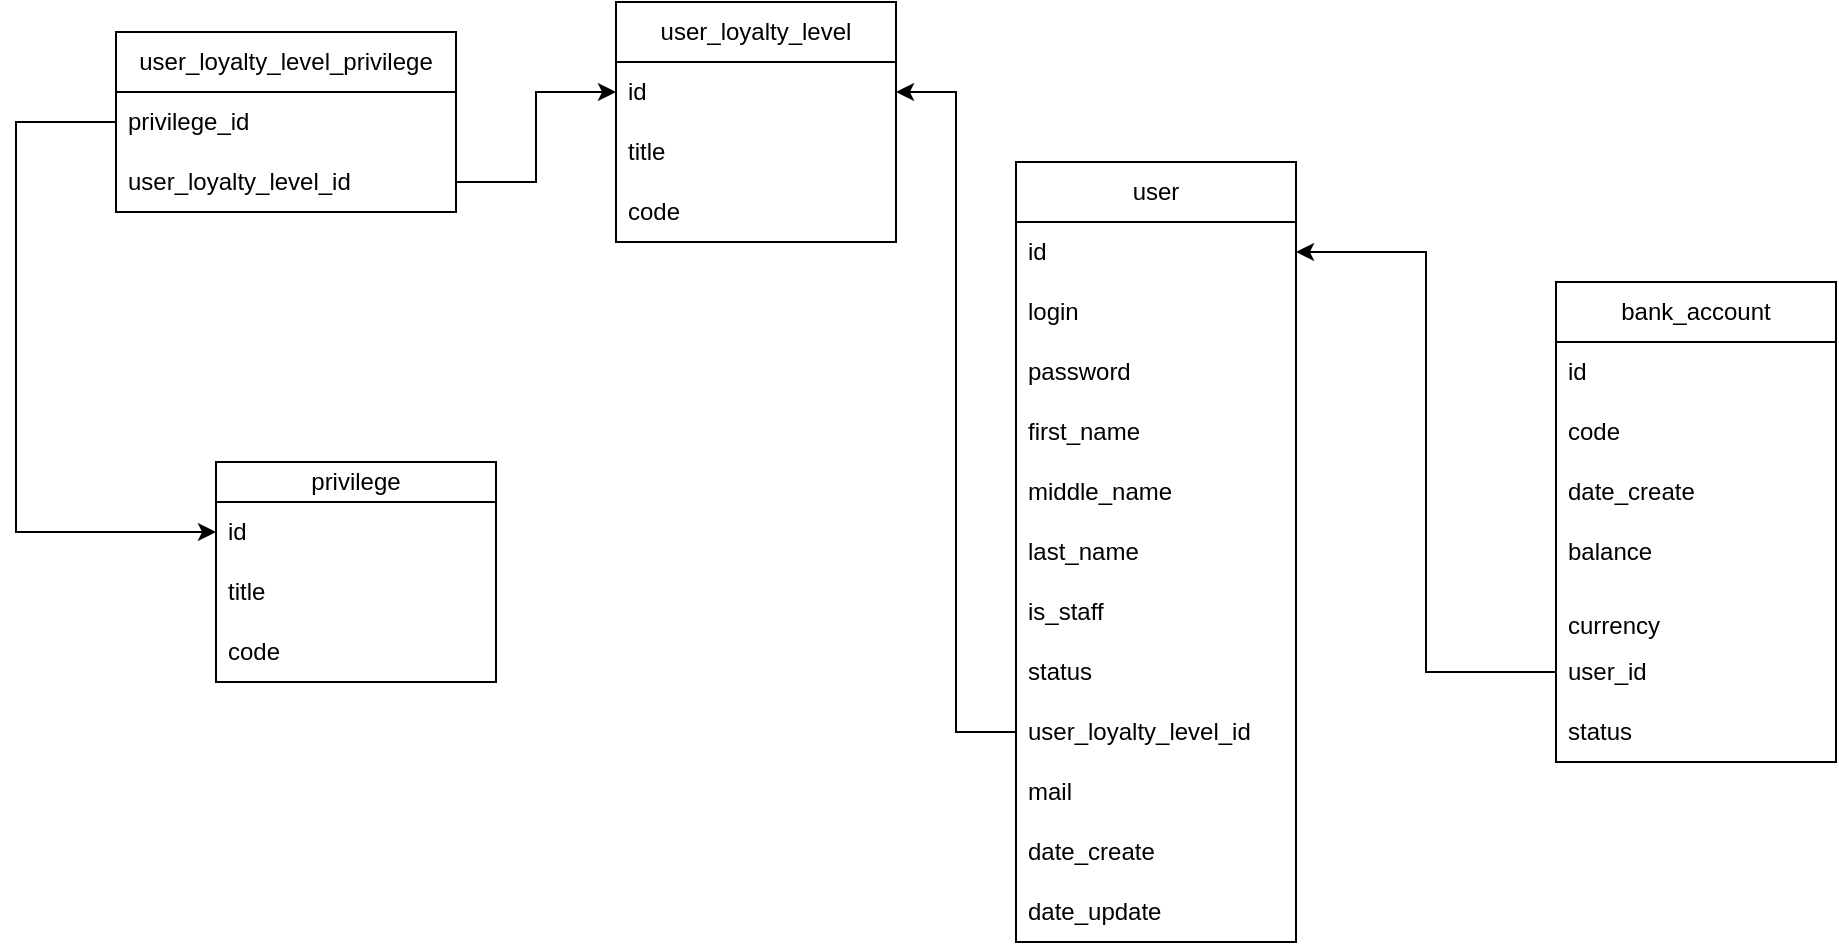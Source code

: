 <mxfile version="24.7.2" type="device" pages="2">
  <diagram name="Страница — 1" id="1LObDf8OYq3ojeHwth0L">
    <mxGraphModel dx="2261" dy="791" grid="1" gridSize="10" guides="1" tooltips="1" connect="1" arrows="1" fold="1" page="1" pageScale="1" pageWidth="827" pageHeight="1169" math="0" shadow="0">
      <root>
        <mxCell id="0" />
        <mxCell id="1" parent="0" />
        <mxCell id="wjzsyZoK2WaysoroHN8t-1" value="user" style="swimlane;fontStyle=0;childLayout=stackLayout;horizontal=1;startSize=30;horizontalStack=0;resizeParent=1;resizeParentMax=0;resizeLast=0;collapsible=1;marginBottom=0;whiteSpace=wrap;html=1;" parent="1" vertex="1">
          <mxGeometry x="330" y="270" width="140" height="390" as="geometry">
            <mxRectangle x="100" y="170" width="60" height="30" as="alternateBounds" />
          </mxGeometry>
        </mxCell>
        <mxCell id="wjzsyZoK2WaysoroHN8t-2" value="id" style="text;strokeColor=none;fillColor=none;align=left;verticalAlign=middle;spacingLeft=4;spacingRight=4;overflow=hidden;points=[[0,0.5],[1,0.5]];portConstraint=eastwest;rotatable=0;whiteSpace=wrap;html=1;" parent="wjzsyZoK2WaysoroHN8t-1" vertex="1">
          <mxGeometry y="30" width="140" height="30" as="geometry" />
        </mxCell>
        <mxCell id="wjzsyZoK2WaysoroHN8t-3" value="login" style="text;strokeColor=none;fillColor=none;align=left;verticalAlign=middle;spacingLeft=4;spacingRight=4;overflow=hidden;points=[[0,0.5],[1,0.5]];portConstraint=eastwest;rotatable=0;whiteSpace=wrap;html=1;" parent="wjzsyZoK2WaysoroHN8t-1" vertex="1">
          <mxGeometry y="60" width="140" height="30" as="geometry" />
        </mxCell>
        <mxCell id="wjzsyZoK2WaysoroHN8t-37" value="password" style="text;strokeColor=none;fillColor=none;align=left;verticalAlign=middle;spacingLeft=4;spacingRight=4;overflow=hidden;points=[[0,0.5],[1,0.5]];portConstraint=eastwest;rotatable=0;whiteSpace=wrap;html=1;" parent="wjzsyZoK2WaysoroHN8t-1" vertex="1">
          <mxGeometry y="90" width="140" height="30" as="geometry" />
        </mxCell>
        <mxCell id="wjzsyZoK2WaysoroHN8t-40" value="first_name" style="text;strokeColor=none;fillColor=none;align=left;verticalAlign=middle;spacingLeft=4;spacingRight=4;overflow=hidden;points=[[0,0.5],[1,0.5]];portConstraint=eastwest;rotatable=0;whiteSpace=wrap;html=1;" parent="wjzsyZoK2WaysoroHN8t-1" vertex="1">
          <mxGeometry y="120" width="140" height="30" as="geometry" />
        </mxCell>
        <mxCell id="wjzsyZoK2WaysoroHN8t-36" value="middle_name" style="text;strokeColor=none;fillColor=none;align=left;verticalAlign=middle;spacingLeft=4;spacingRight=4;overflow=hidden;points=[[0,0.5],[1,0.5]];portConstraint=eastwest;rotatable=0;whiteSpace=wrap;html=1;" parent="wjzsyZoK2WaysoroHN8t-1" vertex="1">
          <mxGeometry y="150" width="140" height="30" as="geometry" />
        </mxCell>
        <mxCell id="wjzsyZoK2WaysoroHN8t-39" value="last_name" style="text;strokeColor=none;fillColor=none;align=left;verticalAlign=middle;spacingLeft=4;spacingRight=4;overflow=hidden;points=[[0,0.5],[1,0.5]];portConstraint=eastwest;rotatable=0;whiteSpace=wrap;html=1;" parent="wjzsyZoK2WaysoroHN8t-1" vertex="1">
          <mxGeometry y="180" width="140" height="30" as="geometry" />
        </mxCell>
        <mxCell id="wjzsyZoK2WaysoroHN8t-43" value="is_staff" style="text;strokeColor=none;fillColor=none;align=left;verticalAlign=middle;spacingLeft=4;spacingRight=4;overflow=hidden;points=[[0,0.5],[1,0.5]];portConstraint=eastwest;rotatable=0;whiteSpace=wrap;html=1;" parent="wjzsyZoK2WaysoroHN8t-1" vertex="1">
          <mxGeometry y="210" width="140" height="30" as="geometry" />
        </mxCell>
        <mxCell id="wjzsyZoK2WaysoroHN8t-44" value="status" style="text;strokeColor=none;fillColor=none;align=left;verticalAlign=middle;spacingLeft=4;spacingRight=4;overflow=hidden;points=[[0,0.5],[1,0.5]];portConstraint=eastwest;rotatable=0;whiteSpace=wrap;html=1;" parent="wjzsyZoK2WaysoroHN8t-1" vertex="1">
          <mxGeometry y="240" width="140" height="30" as="geometry" />
        </mxCell>
        <mxCell id="wjzsyZoK2WaysoroHN8t-45" value="user_loyalty_level_id" style="text;strokeColor=none;fillColor=none;align=left;verticalAlign=middle;spacingLeft=4;spacingRight=4;overflow=hidden;points=[[0,0.5],[1,0.5]];portConstraint=eastwest;rotatable=0;whiteSpace=wrap;html=1;" parent="wjzsyZoK2WaysoroHN8t-1" vertex="1">
          <mxGeometry y="270" width="140" height="30" as="geometry" />
        </mxCell>
        <mxCell id="wjzsyZoK2WaysoroHN8t-4" value="mail" style="text;strokeColor=none;fillColor=none;align=left;verticalAlign=middle;spacingLeft=4;spacingRight=4;overflow=hidden;points=[[0,0.5],[1,0.5]];portConstraint=eastwest;rotatable=0;whiteSpace=wrap;html=1;shadow=1;" parent="wjzsyZoK2WaysoroHN8t-1" vertex="1">
          <mxGeometry y="300" width="140" height="30" as="geometry" />
        </mxCell>
        <mxCell id="wjzsyZoK2WaysoroHN8t-42" value="date_create" style="text;strokeColor=none;fillColor=none;align=left;verticalAlign=middle;spacingLeft=4;spacingRight=4;overflow=hidden;points=[[0,0.5],[1,0.5]];portConstraint=eastwest;rotatable=0;whiteSpace=wrap;html=1;" parent="wjzsyZoK2WaysoroHN8t-1" vertex="1">
          <mxGeometry y="330" width="140" height="30" as="geometry" />
        </mxCell>
        <mxCell id="wjzsyZoK2WaysoroHN8t-35" value="date_update" style="text;strokeColor=none;fillColor=none;align=left;verticalAlign=middle;spacingLeft=4;spacingRight=4;overflow=hidden;points=[[0,0.5],[1,0.5]];portConstraint=eastwest;rotatable=0;whiteSpace=wrap;html=1;" parent="wjzsyZoK2WaysoroHN8t-1" vertex="1">
          <mxGeometry y="360" width="140" height="30" as="geometry" />
        </mxCell>
        <mxCell id="wjzsyZoK2WaysoroHN8t-47" value="user_loyalty_level" style="swimlane;fontStyle=0;childLayout=stackLayout;horizontal=1;startSize=30;horizontalStack=0;resizeParent=1;resizeParentMax=0;resizeLast=0;collapsible=1;marginBottom=0;whiteSpace=wrap;html=1;" parent="1" vertex="1">
          <mxGeometry x="130" y="190" width="140" height="120" as="geometry" />
        </mxCell>
        <mxCell id="wjzsyZoK2WaysoroHN8t-48" value="id" style="text;strokeColor=none;fillColor=none;align=left;verticalAlign=middle;spacingLeft=4;spacingRight=4;overflow=hidden;points=[[0,0.5],[1,0.5]];portConstraint=eastwest;rotatable=0;whiteSpace=wrap;html=1;" parent="wjzsyZoK2WaysoroHN8t-47" vertex="1">
          <mxGeometry y="30" width="140" height="30" as="geometry" />
        </mxCell>
        <mxCell id="wjzsyZoK2WaysoroHN8t-49" value="title" style="text;strokeColor=none;fillColor=none;align=left;verticalAlign=middle;spacingLeft=4;spacingRight=4;overflow=hidden;points=[[0,0.5],[1,0.5]];portConstraint=eastwest;rotatable=0;whiteSpace=wrap;html=1;" parent="wjzsyZoK2WaysoroHN8t-47" vertex="1">
          <mxGeometry y="60" width="140" height="30" as="geometry" />
        </mxCell>
        <mxCell id="wjzsyZoK2WaysoroHN8t-50" value="code" style="text;strokeColor=none;fillColor=none;align=left;verticalAlign=middle;spacingLeft=4;spacingRight=4;overflow=hidden;points=[[0,0.5],[1,0.5]];portConstraint=eastwest;rotatable=0;whiteSpace=wrap;html=1;" parent="wjzsyZoK2WaysoroHN8t-47" vertex="1">
          <mxGeometry y="90" width="140" height="30" as="geometry" />
        </mxCell>
        <mxCell id="wjzsyZoK2WaysoroHN8t-51" style="edgeStyle=orthogonalEdgeStyle;rounded=0;orthogonalLoop=1;jettySize=auto;html=1;" parent="1" source="wjzsyZoK2WaysoroHN8t-45" target="wjzsyZoK2WaysoroHN8t-48" edge="1">
          <mxGeometry relative="1" as="geometry" />
        </mxCell>
        <mxCell id="wjzsyZoK2WaysoroHN8t-52" value="&lt;span style=&quot;white-space-collapse: preserve;&quot; data-src-align=&quot;0:10&quot; class=&quot;EzKURWReUAB5oZgtQNkl&quot;&gt;privilege&lt;/span&gt;" style="swimlane;fontStyle=0;childLayout=stackLayout;horizontal=1;startSize=20;horizontalStack=0;resizeParent=1;resizeParentMax=0;resizeLast=0;collapsible=1;marginBottom=0;whiteSpace=wrap;html=1;" parent="1" vertex="1">
          <mxGeometry x="-70" y="420" width="140" height="110" as="geometry" />
        </mxCell>
        <mxCell id="wjzsyZoK2WaysoroHN8t-53" value="id" style="text;strokeColor=none;fillColor=none;align=left;verticalAlign=middle;spacingLeft=4;spacingRight=4;overflow=hidden;points=[[0,0.5],[1,0.5]];portConstraint=eastwest;rotatable=0;whiteSpace=wrap;html=1;" parent="wjzsyZoK2WaysoroHN8t-52" vertex="1">
          <mxGeometry y="20" width="140" height="30" as="geometry" />
        </mxCell>
        <mxCell id="wjzsyZoK2WaysoroHN8t-54" value="title" style="text;strokeColor=none;fillColor=none;align=left;verticalAlign=middle;spacingLeft=4;spacingRight=4;overflow=hidden;points=[[0,0.5],[1,0.5]];portConstraint=eastwest;rotatable=0;whiteSpace=wrap;html=1;" parent="wjzsyZoK2WaysoroHN8t-52" vertex="1">
          <mxGeometry y="50" width="140" height="30" as="geometry" />
        </mxCell>
        <mxCell id="wjzsyZoK2WaysoroHN8t-55" value="code" style="text;strokeColor=none;fillColor=none;align=left;verticalAlign=middle;spacingLeft=4;spacingRight=4;overflow=hidden;points=[[0,0.5],[1,0.5]];portConstraint=eastwest;rotatable=0;whiteSpace=wrap;html=1;" parent="wjzsyZoK2WaysoroHN8t-52" vertex="1">
          <mxGeometry y="80" width="140" height="30" as="geometry" />
        </mxCell>
        <mxCell id="wjzsyZoK2WaysoroHN8t-56" value="user_loyalty_level_&lt;span style=&quot;white-space-collapse: preserve;&quot; data-src-align=&quot;0:10&quot; class=&quot;EzKURWReUAB5oZgtQNkl&quot;&gt;privilege&lt;/span&gt;" style="swimlane;fontStyle=0;childLayout=stackLayout;horizontal=1;startSize=30;horizontalStack=0;resizeParent=1;resizeParentMax=0;resizeLast=0;collapsible=1;marginBottom=0;whiteSpace=wrap;html=1;" parent="1" vertex="1">
          <mxGeometry x="-120" y="205" width="170" height="90" as="geometry" />
        </mxCell>
        <mxCell id="wjzsyZoK2WaysoroHN8t-57" value="privilege_id" style="text;strokeColor=none;fillColor=none;align=left;verticalAlign=middle;spacingLeft=4;spacingRight=4;overflow=hidden;points=[[0,0.5],[1,0.5]];portConstraint=eastwest;rotatable=0;whiteSpace=wrap;html=1;" parent="wjzsyZoK2WaysoroHN8t-56" vertex="1">
          <mxGeometry y="30" width="170" height="30" as="geometry" />
        </mxCell>
        <mxCell id="wjzsyZoK2WaysoroHN8t-58" value="&lt;span style=&quot;text-align: center;&quot;&gt;user_loyalty_level_id&lt;/span&gt;" style="text;strokeColor=none;fillColor=none;align=left;verticalAlign=middle;spacingLeft=4;spacingRight=4;overflow=hidden;points=[[0,0.5],[1,0.5]];portConstraint=eastwest;rotatable=0;whiteSpace=wrap;html=1;" parent="wjzsyZoK2WaysoroHN8t-56" vertex="1">
          <mxGeometry y="60" width="170" height="30" as="geometry" />
        </mxCell>
        <mxCell id="wjzsyZoK2WaysoroHN8t-61" style="edgeStyle=orthogonalEdgeStyle;rounded=0;orthogonalLoop=1;jettySize=auto;html=1;" parent="1" source="wjzsyZoK2WaysoroHN8t-58" target="wjzsyZoK2WaysoroHN8t-48" edge="1">
          <mxGeometry relative="1" as="geometry" />
        </mxCell>
        <mxCell id="wjzsyZoK2WaysoroHN8t-62" style="edgeStyle=orthogonalEdgeStyle;rounded=0;orthogonalLoop=1;jettySize=auto;html=1;entryX=0;entryY=0.5;entryDx=0;entryDy=0;" parent="1" source="wjzsyZoK2WaysoroHN8t-57" target="wjzsyZoK2WaysoroHN8t-53" edge="1">
          <mxGeometry relative="1" as="geometry">
            <Array as="points">
              <mxPoint x="-170" y="250" />
              <mxPoint x="-170" y="455" />
            </Array>
          </mxGeometry>
        </mxCell>
        <mxCell id="em5o2OUAeFKNhy0fIPjK-1" value="&lt;span style=&quot;white-space-collapse: preserve;&quot; data-src-align=&quot;0:10&quot; class=&quot;EzKURWReUAB5oZgtQNkl&quot;&gt;bank_&lt;/span&gt;&lt;span style=&quot;white-space-collapse: preserve;&quot; data-src-align=&quot;11:4&quot; class=&quot;EzKURWReUAB5oZgtQNkl&quot;&gt;account&lt;/span&gt;" style="swimlane;fontStyle=0;childLayout=stackLayout;horizontal=1;startSize=30;horizontalStack=0;resizeParent=1;resizeParentMax=0;resizeLast=0;collapsible=1;marginBottom=0;whiteSpace=wrap;html=1;" vertex="1" parent="1">
          <mxGeometry x="600" y="330" width="140" height="240" as="geometry" />
        </mxCell>
        <mxCell id="em5o2OUAeFKNhy0fIPjK-2" value="id" style="text;strokeColor=none;fillColor=none;align=left;verticalAlign=middle;spacingLeft=4;spacingRight=4;overflow=hidden;points=[[0,0.5],[1,0.5]];portConstraint=eastwest;rotatable=0;whiteSpace=wrap;html=1;" vertex="1" parent="em5o2OUAeFKNhy0fIPjK-1">
          <mxGeometry y="30" width="140" height="30" as="geometry" />
        </mxCell>
        <mxCell id="em5o2OUAeFKNhy0fIPjK-3" value="code" style="text;strokeColor=none;fillColor=none;align=left;verticalAlign=middle;spacingLeft=4;spacingRight=4;overflow=hidden;points=[[0,0.5],[1,0.5]];portConstraint=eastwest;rotatable=0;whiteSpace=wrap;html=1;" vertex="1" parent="em5o2OUAeFKNhy0fIPjK-1">
          <mxGeometry y="60" width="140" height="30" as="geometry" />
        </mxCell>
        <mxCell id="em5o2OUAeFKNhy0fIPjK-6" value="date_create" style="text;strokeColor=none;fillColor=none;align=left;verticalAlign=middle;spacingLeft=4;spacingRight=4;overflow=hidden;points=[[0,0.5],[1,0.5]];portConstraint=eastwest;rotatable=0;whiteSpace=wrap;html=1;" vertex="1" parent="em5o2OUAeFKNhy0fIPjK-1">
          <mxGeometry y="90" width="140" height="30" as="geometry" />
        </mxCell>
        <mxCell id="em5o2OUAeFKNhy0fIPjK-7" value="&lt;span style=&quot;white-space-collapse: preserve;&quot; data-src-align=&quot;0:6&quot; class=&quot;EzKURWReUAB5oZgtQNkl&quot;&gt;balance&lt;/span&gt;" style="text;strokeColor=none;fillColor=none;align=left;verticalAlign=middle;spacingLeft=4;spacingRight=4;overflow=hidden;points=[[0,0.5],[1,0.5]];portConstraint=eastwest;rotatable=0;whiteSpace=wrap;html=1;" vertex="1" parent="em5o2OUAeFKNhy0fIPjK-1">
          <mxGeometry y="120" width="140" height="30" as="geometry" />
        </mxCell>
        <mxCell id="em5o2OUAeFKNhy0fIPjK-4" value="&lt;div style=&quot;&quot;&gt;&lt;pre style=&quot;&quot;&gt;&lt;font face=&quot;Helvetica&quot;&gt;&lt;span style=&quot;white-space: normal;&quot;&gt;currency&lt;/span&gt;&lt;/font&gt;&lt;/pre&gt;&lt;/div&gt;" style="text;strokeColor=none;fillColor=none;align=left;verticalAlign=middle;spacingLeft=4;spacingRight=4;overflow=hidden;points=[[0,0.5],[1,0.5]];portConstraint=eastwest;rotatable=0;whiteSpace=wrap;html=1;" vertex="1" parent="em5o2OUAeFKNhy0fIPjK-1">
          <mxGeometry y="150" width="140" height="30" as="geometry" />
        </mxCell>
        <mxCell id="em5o2OUAeFKNhy0fIPjK-9" value="user_id" style="text;strokeColor=none;fillColor=none;align=left;verticalAlign=middle;spacingLeft=4;spacingRight=4;overflow=hidden;points=[[0,0.5],[1,0.5]];portConstraint=eastwest;rotatable=0;whiteSpace=wrap;html=1;" vertex="1" parent="em5o2OUAeFKNhy0fIPjK-1">
          <mxGeometry y="180" width="140" height="30" as="geometry" />
        </mxCell>
        <mxCell id="em5o2OUAeFKNhy0fIPjK-5" value="status" style="text;strokeColor=none;fillColor=none;align=left;verticalAlign=middle;spacingLeft=4;spacingRight=4;overflow=hidden;points=[[0,0.5],[1,0.5]];portConstraint=eastwest;rotatable=0;whiteSpace=wrap;html=1;" vertex="1" parent="em5o2OUAeFKNhy0fIPjK-1">
          <mxGeometry y="210" width="140" height="30" as="geometry" />
        </mxCell>
        <mxCell id="em5o2OUAeFKNhy0fIPjK-10" style="edgeStyle=orthogonalEdgeStyle;rounded=0;orthogonalLoop=1;jettySize=auto;html=1;entryX=1;entryY=0.5;entryDx=0;entryDy=0;" edge="1" parent="1" source="em5o2OUAeFKNhy0fIPjK-9" target="wjzsyZoK2WaysoroHN8t-2">
          <mxGeometry relative="1" as="geometry" />
        </mxCell>
      </root>
    </mxGraphModel>
  </diagram>
  <diagram id="H_y_GiGK_G2rZDXBKRL_" name="Страница — 2">
    <mxGraphModel dx="1434" dy="791" grid="1" gridSize="10" guides="1" tooltips="1" connect="1" arrows="1" fold="1" page="1" pageScale="1" pageWidth="827" pageHeight="1169" math="0" shadow="0">
      <root>
        <mxCell id="0" />
        <mxCell id="1" parent="0" />
      </root>
    </mxGraphModel>
  </diagram>
</mxfile>
